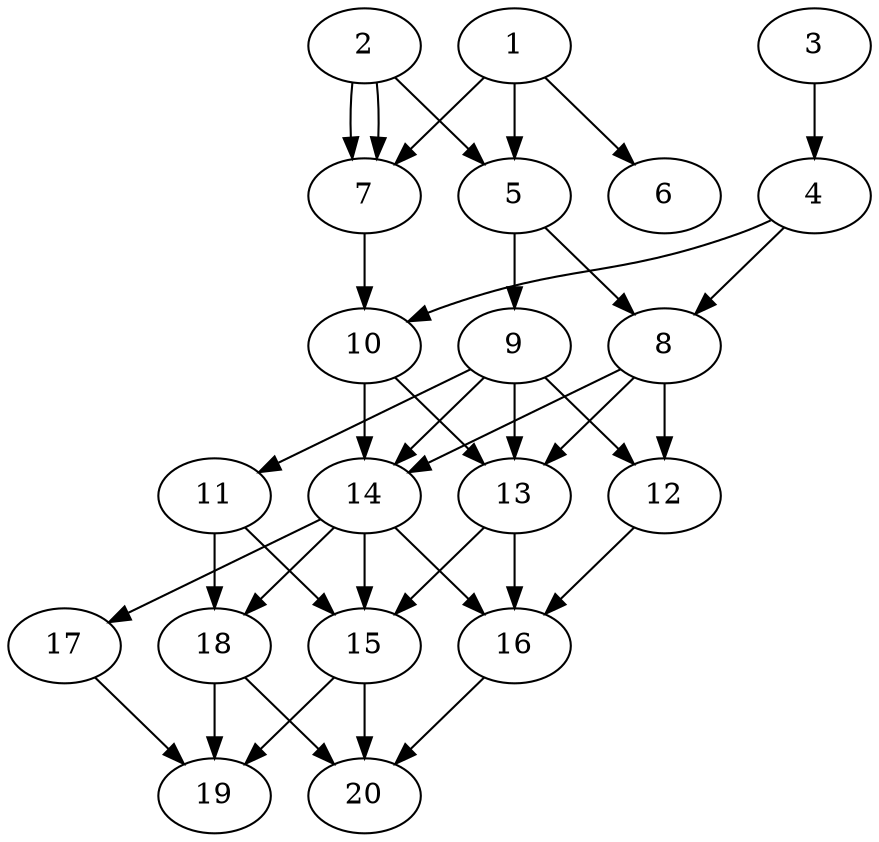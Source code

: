 // DAG automatically generated by daggen at Thu Oct  3 13:58:43 2019
// ./daggen --dot -n 20 --ccr 0.3 --fat 0.5 --regular 0.9 --density 0.9 --mindata 5242880 --maxdata 52428800 
digraph G {
  1 [size="48168960", alpha="0.08", expect_size="14450688"] 
  1 -> 5 [size ="14450688"]
  1 -> 6 [size ="14450688"]
  1 -> 7 [size ="14450688"]
  2 [size="20640427", alpha="0.04", expect_size="6192128"] 
  2 -> 5 [size ="6192128"]
  2 -> 7 [size ="6192128"]
  2 -> 7 [size ="6192128"]
  3 [size="122702507", alpha="0.14", expect_size="36810752"] 
  3 -> 4 [size ="36810752"]
  4 [size="26842453", alpha="0.13", expect_size="8052736"] 
  4 -> 8 [size ="8052736"]
  4 -> 10 [size ="8052736"]
  5 [size="74089813", alpha="0.04", expect_size="22226944"] 
  5 -> 8 [size ="22226944"]
  5 -> 9 [size ="22226944"]
  6 [size="75308373", alpha="0.01", expect_size="22592512"] 
  7 [size="70154240", alpha="0.12", expect_size="21046272"] 
  7 -> 10 [size ="21046272"]
  8 [size="89057280", alpha="0.10", expect_size="26717184"] 
  8 -> 12 [size ="26717184"]
  8 -> 13 [size ="26717184"]
  8 -> 14 [size ="26717184"]
  9 [size="171909120", alpha="0.07", expect_size="51572736"] 
  9 -> 11 [size ="51572736"]
  9 -> 12 [size ="51572736"]
  9 -> 13 [size ="51572736"]
  9 -> 14 [size ="51572736"]
  10 [size="20510720", alpha="0.18", expect_size="6153216"] 
  10 -> 13 [size ="6153216"]
  10 -> 14 [size ="6153216"]
  11 [size="158576640", alpha="0.10", expect_size="47572992"] 
  11 -> 15 [size ="47572992"]
  11 -> 18 [size ="47572992"]
  12 [size="61726720", alpha="0.14", expect_size="18518016"] 
  12 -> 16 [size ="18518016"]
  13 [size="95016960", alpha="0.10", expect_size="28505088"] 
  13 -> 15 [size ="28505088"]
  13 -> 16 [size ="28505088"]
  14 [size="50152107", alpha="0.07", expect_size="15045632"] 
  14 -> 15 [size ="15045632"]
  14 -> 16 [size ="15045632"]
  14 -> 17 [size ="15045632"]
  14 -> 18 [size ="15045632"]
  15 [size="156091733", alpha="0.09", expect_size="46827520"] 
  15 -> 19 [size ="46827520"]
  15 -> 20 [size ="46827520"]
  16 [size="29873493", alpha="0.08", expect_size="8962048"] 
  16 -> 20 [size ="8962048"]
  17 [size="36396373", alpha="0.16", expect_size="10918912"] 
  17 -> 19 [size ="10918912"]
  18 [size="129931947", alpha="0.15", expect_size="38979584"] 
  18 -> 19 [size ="38979584"]
  18 -> 20 [size ="38979584"]
  19 [size="47902720", alpha="0.03", expect_size="14370816"] 
  20 [size="102990507", alpha="0.02", expect_size="30897152"] 
}
